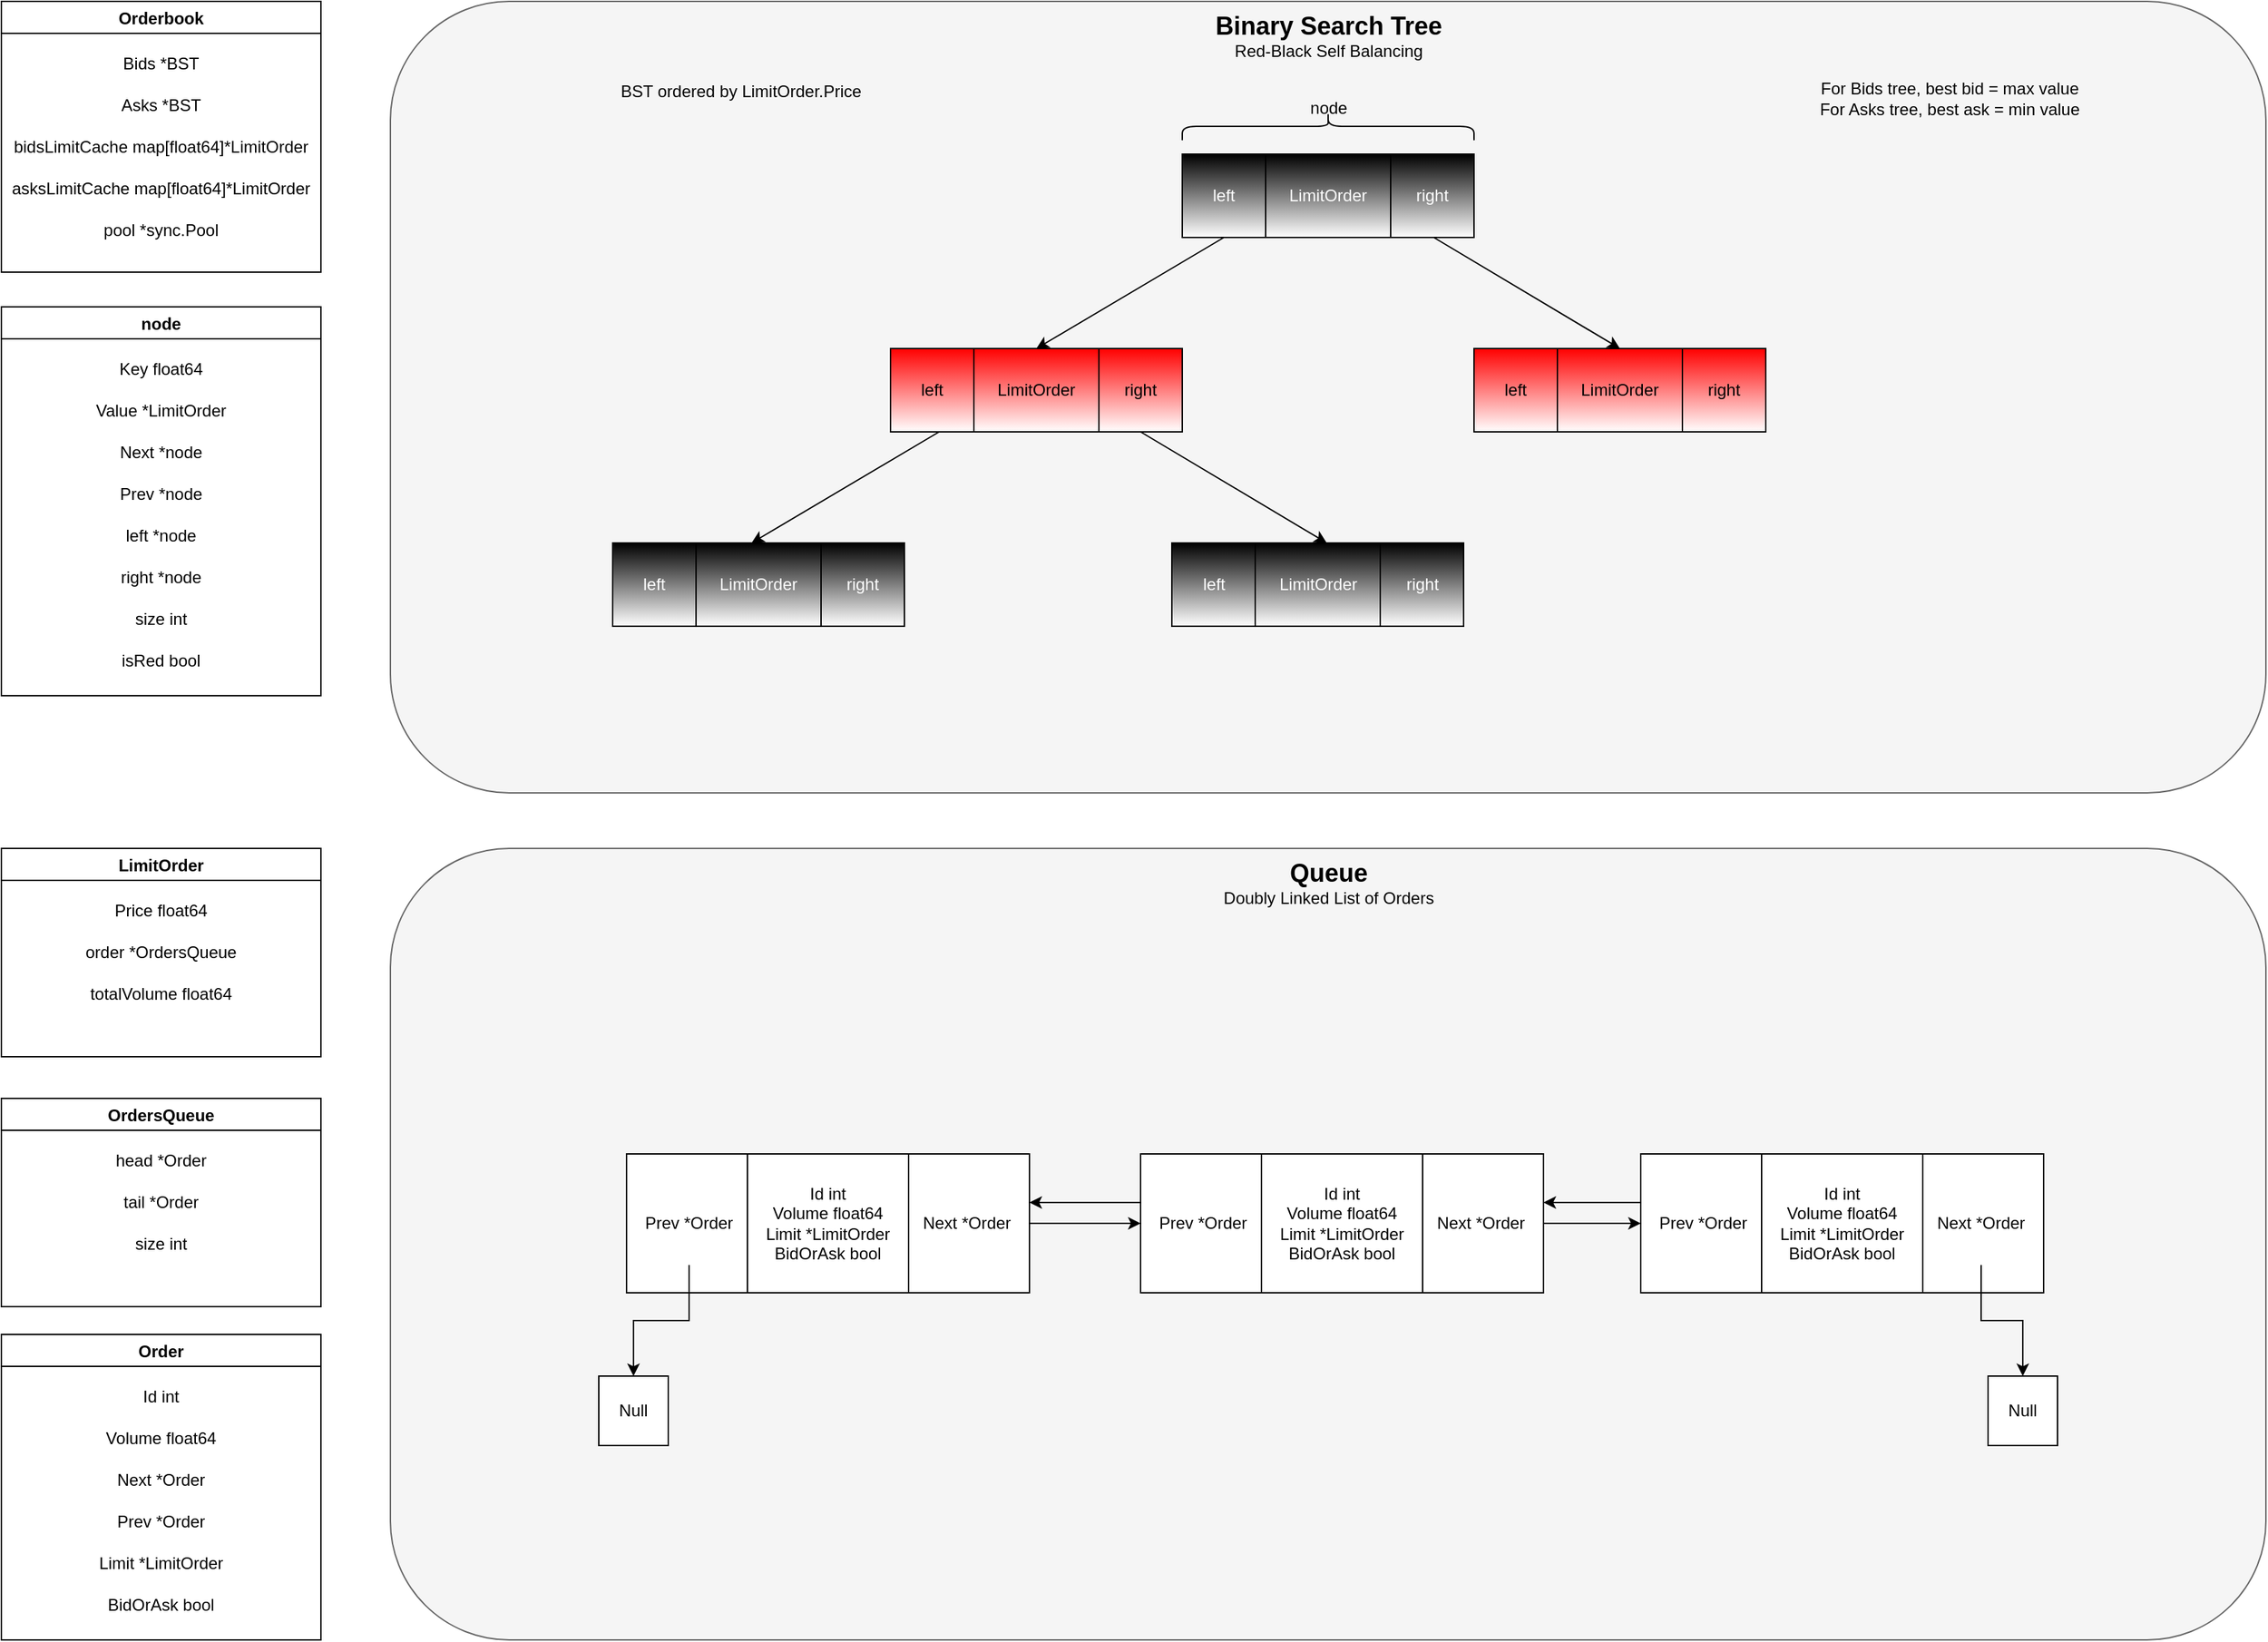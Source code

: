 <mxfile version="18.0.1" type="device"><diagram id="yPxyJZ8AM_hMuL3Unpa9" name="gitflow"><mxGraphModel dx="2062" dy="1122" grid="1" gridSize="10" guides="1" tooltips="1" connect="1" arrows="1" fold="1" page="1" pageScale="1" pageWidth="850" pageHeight="1100" math="0" shadow="0"><root><mxCell id="0"/><mxCell id="1" parent="0"/><mxCell id="g-jXg8FdfcBqCr1XPKuy-297" value="" style="rounded=1;whiteSpace=wrap;html=1;fillColor=#f5f5f5;fontColor=#333333;strokeColor=#666666;" vertex="1" parent="1"><mxGeometry x="320" y="640" width="1350" height="570" as="geometry"/></mxCell><mxCell id="g-jXg8FdfcBqCr1XPKuy-254" value="" style="rounded=1;whiteSpace=wrap;html=1;fillColor=#f5f5f5;fontColor=#333333;strokeColor=#666666;" vertex="1" parent="1"><mxGeometry x="320" y="30" width="1350" height="570" as="geometry"/></mxCell><mxCell id="g-jXg8FdfcBqCr1XPKuy-179" value="" style="shape=process;whiteSpace=wrap;html=1;backgroundOutline=1;size=0.286;fillColor=#000000;labelBorderColor=#FFFFFF;gradientColor=#ffffff;" vertex="1" parent="1"><mxGeometry x="890" y="140" width="210" height="60" as="geometry"/></mxCell><mxCell id="g-jXg8FdfcBqCr1XPKuy-180" value="LimitOrder" style="text;html=1;align=center;verticalAlign=middle;whiteSpace=wrap;rounded=0;fontColor=#FFFFFF;" vertex="1" parent="1"><mxGeometry x="965" y="155" width="60" height="30" as="geometry"/></mxCell><mxCell id="g-jXg8FdfcBqCr1XPKuy-181" value="left" style="text;html=1;align=center;verticalAlign=middle;whiteSpace=wrap;rounded=0;fontColor=#FFFFFF;" vertex="1" parent="1"><mxGeometry x="890" y="155" width="60" height="30" as="geometry"/></mxCell><mxCell id="g-jXg8FdfcBqCr1XPKuy-182" value="right" style="text;html=1;align=center;verticalAlign=middle;whiteSpace=wrap;rounded=0;fontColor=#FFFFFF;" vertex="1" parent="1"><mxGeometry x="1040" y="155" width="60" height="30" as="geometry"/></mxCell><mxCell id="g-jXg8FdfcBqCr1XPKuy-183" value="" style="shape=process;whiteSpace=wrap;html=1;backgroundOutline=1;size=0.286;gradientColor=#ffffff;fillColor=#FF0000;" vertex="1" parent="1"><mxGeometry x="680" y="280" width="210" height="60" as="geometry"/></mxCell><mxCell id="g-jXg8FdfcBqCr1XPKuy-184" value="LimitOrder" style="text;html=1;strokeColor=none;fillColor=none;align=center;verticalAlign=middle;whiteSpace=wrap;rounded=0;" vertex="1" parent="1"><mxGeometry x="755" y="295" width="60" height="30" as="geometry"/></mxCell><mxCell id="g-jXg8FdfcBqCr1XPKuy-185" value="left" style="text;html=1;strokeColor=none;fillColor=none;align=center;verticalAlign=middle;whiteSpace=wrap;rounded=0;" vertex="1" parent="1"><mxGeometry x="680" y="295" width="60" height="30" as="geometry"/></mxCell><mxCell id="g-jXg8FdfcBqCr1XPKuy-186" value="right" style="text;html=1;strokeColor=none;fillColor=none;align=center;verticalAlign=middle;whiteSpace=wrap;rounded=0;" vertex="1" parent="1"><mxGeometry x="830" y="295" width="60" height="30" as="geometry"/></mxCell><mxCell id="g-jXg8FdfcBqCr1XPKuy-187" value="" style="shape=process;whiteSpace=wrap;html=1;backgroundOutline=1;size=0.286;gradientColor=#ffffff;fillColor=#FF0000;" vertex="1" parent="1"><mxGeometry x="1100" y="280" width="210" height="60" as="geometry"/></mxCell><mxCell id="g-jXg8FdfcBqCr1XPKuy-188" value="LimitOrder" style="text;html=1;strokeColor=none;fillColor=none;align=center;verticalAlign=middle;whiteSpace=wrap;rounded=0;" vertex="1" parent="1"><mxGeometry x="1175" y="295" width="60" height="30" as="geometry"/></mxCell><mxCell id="g-jXg8FdfcBqCr1XPKuy-189" value="left" style="text;html=1;strokeColor=none;fillColor=none;align=center;verticalAlign=middle;whiteSpace=wrap;rounded=0;" vertex="1" parent="1"><mxGeometry x="1100" y="295" width="60" height="30" as="geometry"/></mxCell><mxCell id="g-jXg8FdfcBqCr1XPKuy-190" value="right" style="text;html=1;strokeColor=none;fillColor=none;align=center;verticalAlign=middle;whiteSpace=wrap;rounded=0;" vertex="1" parent="1"><mxGeometry x="1250" y="295" width="60" height="30" as="geometry"/></mxCell><mxCell id="g-jXg8FdfcBqCr1XPKuy-191" value="" style="endArrow=classic;html=1;rounded=0;entryX=0.5;entryY=0;entryDx=0;entryDy=0;" edge="1" parent="1" target="g-jXg8FdfcBqCr1XPKuy-183"><mxGeometry width="50" height="50" relative="1" as="geometry"><mxPoint x="920" y="200" as="sourcePoint"/><mxPoint x="1100" y="380" as="targetPoint"/></mxGeometry></mxCell><mxCell id="g-jXg8FdfcBqCr1XPKuy-192" value="" style="endArrow=classic;html=1;rounded=0;exitX=0.862;exitY=1;exitDx=0;exitDy=0;exitPerimeter=0;entryX=0.5;entryY=0;entryDx=0;entryDy=0;" edge="1" parent="1" source="g-jXg8FdfcBqCr1XPKuy-179" target="g-jXg8FdfcBqCr1XPKuy-187"><mxGeometry width="50" height="50" relative="1" as="geometry"><mxPoint x="1050" y="430" as="sourcePoint"/><mxPoint x="1100" y="380" as="targetPoint"/></mxGeometry></mxCell><mxCell id="g-jXg8FdfcBqCr1XPKuy-210" value="LimitOrder" style="swimlane;" vertex="1" parent="1"><mxGeometry x="40" y="640" width="230" height="150" as="geometry"/></mxCell><mxCell id="g-jXg8FdfcBqCr1XPKuy-208" value="Price float64" style="text;html=1;strokeColor=none;fillColor=none;align=center;verticalAlign=middle;whiteSpace=wrap;rounded=0;" vertex="1" parent="g-jXg8FdfcBqCr1XPKuy-210"><mxGeometry y="30" width="230" height="30" as="geometry"/></mxCell><mxCell id="g-jXg8FdfcBqCr1XPKuy-206" value="order *OrdersQueue" style="text;html=1;strokeColor=none;fillColor=none;align=center;verticalAlign=middle;whiteSpace=wrap;rounded=0;" vertex="1" parent="g-jXg8FdfcBqCr1XPKuy-210"><mxGeometry y="60" width="230" height="30" as="geometry"/></mxCell><mxCell id="g-jXg8FdfcBqCr1XPKuy-207" value="totalVolume float64" style="text;html=1;strokeColor=none;fillColor=none;align=center;verticalAlign=middle;whiteSpace=wrap;rounded=0;" vertex="1" parent="g-jXg8FdfcBqCr1XPKuy-210"><mxGeometry y="90" width="230" height="30" as="geometry"/></mxCell><mxCell id="g-jXg8FdfcBqCr1XPKuy-211" value="" style="shape=process;whiteSpace=wrap;html=1;backgroundOutline=1;size=0.3;" vertex="1" parent="1"><mxGeometry x="490" y="860" width="290" height="100" as="geometry"/></mxCell><mxCell id="g-jXg8FdfcBqCr1XPKuy-212" value="OrdersQueue" style="swimlane;" vertex="1" parent="1"><mxGeometry x="40" y="820" width="230" height="150" as="geometry"/></mxCell><mxCell id="g-jXg8FdfcBqCr1XPKuy-214" value="head *Order" style="text;html=1;strokeColor=none;fillColor=none;align=center;verticalAlign=middle;whiteSpace=wrap;rounded=0;" vertex="1" parent="g-jXg8FdfcBqCr1XPKuy-212"><mxGeometry y="30" width="230" height="30" as="geometry"/></mxCell><mxCell id="g-jXg8FdfcBqCr1XPKuy-215" value="tail *Order" style="text;html=1;strokeColor=none;fillColor=none;align=center;verticalAlign=middle;whiteSpace=wrap;rounded=0;" vertex="1" parent="g-jXg8FdfcBqCr1XPKuy-212"><mxGeometry y="60" width="230" height="30" as="geometry"/></mxCell><mxCell id="g-jXg8FdfcBqCr1XPKuy-217" value="size int" style="text;html=1;strokeColor=none;fillColor=none;align=center;verticalAlign=middle;whiteSpace=wrap;rounded=0;" vertex="1" parent="g-jXg8FdfcBqCr1XPKuy-212"><mxGeometry y="90" width="230" height="30" as="geometry"/></mxCell><mxCell id="g-jXg8FdfcBqCr1XPKuy-220" value="Id int&lt;br&gt;Volume float64&lt;br&gt;Limit *LimitOrder&lt;br&gt;BidOrAsk bool" style="text;html=1;strokeColor=none;fillColor=none;align=center;verticalAlign=middle;whiteSpace=wrap;rounded=0;" vertex="1" parent="1"><mxGeometry x="579" y="870" width="112" height="80" as="geometry"/></mxCell><mxCell id="g-jXg8FdfcBqCr1XPKuy-252" style="edgeStyle=orthogonalEdgeStyle;rounded=0;orthogonalLoop=1;jettySize=auto;html=1;exitX=0.5;exitY=1;exitDx=0;exitDy=0;entryX=0.5;entryY=0;entryDx=0;entryDy=0;" edge="1" parent="1" source="g-jXg8FdfcBqCr1XPKuy-221" target="g-jXg8FdfcBqCr1XPKuy-249"><mxGeometry relative="1" as="geometry"/></mxCell><mxCell id="g-jXg8FdfcBqCr1XPKuy-221" value="Prev *Order" style="text;html=1;strokeColor=none;fillColor=none;align=center;verticalAlign=middle;whiteSpace=wrap;rounded=0;" vertex="1" parent="1"><mxGeometry x="490" y="880" width="90" height="60" as="geometry"/></mxCell><mxCell id="g-jXg8FdfcBqCr1XPKuy-223" value="Next *Order" style="text;html=1;strokeColor=none;fillColor=none;align=center;verticalAlign=middle;whiteSpace=wrap;rounded=0;" vertex="1" parent="1"><mxGeometry x="690" y="880" width="90" height="60" as="geometry"/></mxCell><mxCell id="g-jXg8FdfcBqCr1XPKuy-224" value="Orderbook" style="swimlane;" vertex="1" parent="1"><mxGeometry x="40" y="30" width="230" height="195" as="geometry"><mxRectangle x="20" y="25" width="90" height="23" as="alternateBounds"/></mxGeometry></mxCell><mxCell id="g-jXg8FdfcBqCr1XPKuy-225" value="Bids *BST" style="text;html=1;strokeColor=none;fillColor=none;align=center;verticalAlign=middle;whiteSpace=wrap;rounded=0;" vertex="1" parent="g-jXg8FdfcBqCr1XPKuy-224"><mxGeometry y="30" width="230" height="30" as="geometry"/></mxCell><mxCell id="g-jXg8FdfcBqCr1XPKuy-226" value="Asks *BST" style="text;html=1;strokeColor=none;fillColor=none;align=center;verticalAlign=middle;whiteSpace=wrap;rounded=0;" vertex="1" parent="g-jXg8FdfcBqCr1XPKuy-224"><mxGeometry y="60" width="230" height="30" as="geometry"/></mxCell><mxCell id="g-jXg8FdfcBqCr1XPKuy-227" value="bidsLimitCache map[float64]*LimitOrder" style="text;html=1;strokeColor=none;fillColor=none;align=center;verticalAlign=middle;whiteSpace=wrap;rounded=0;" vertex="1" parent="g-jXg8FdfcBqCr1XPKuy-224"><mxGeometry y="90" width="230" height="30" as="geometry"/></mxCell><mxCell id="g-jXg8FdfcBqCr1XPKuy-228" value="asksLimitCache map[float64]*LimitOrder" style="text;html=1;strokeColor=none;fillColor=none;align=center;verticalAlign=middle;whiteSpace=wrap;rounded=0;" vertex="1" parent="g-jXg8FdfcBqCr1XPKuy-224"><mxGeometry y="120" width="230" height="30" as="geometry"/></mxCell><mxCell id="g-jXg8FdfcBqCr1XPKuy-229" value="pool *sync.Pool" style="text;html=1;strokeColor=none;fillColor=none;align=center;verticalAlign=middle;whiteSpace=wrap;rounded=0;" vertex="1" parent="g-jXg8FdfcBqCr1XPKuy-224"><mxGeometry y="150" width="230" height="30" as="geometry"/></mxCell><mxCell id="g-jXg8FdfcBqCr1XPKuy-230" value="" style="shape=process;whiteSpace=wrap;html=1;backgroundOutline=1;size=0.3;" vertex="1" parent="1"><mxGeometry x="860" y="860" width="290" height="100" as="geometry"/></mxCell><mxCell id="g-jXg8FdfcBqCr1XPKuy-231" value="Id int&lt;br&gt;Volume float64&lt;br&gt;Limit *LimitOrder&lt;br&gt;BidOrAsk bool" style="text;html=1;strokeColor=none;fillColor=none;align=center;verticalAlign=middle;whiteSpace=wrap;rounded=0;" vertex="1" parent="1"><mxGeometry x="949" y="870" width="112" height="80" as="geometry"/></mxCell><mxCell id="g-jXg8FdfcBqCr1XPKuy-232" value="Prev *Order" style="text;html=1;strokeColor=none;fillColor=none;align=center;verticalAlign=middle;whiteSpace=wrap;rounded=0;" vertex="1" parent="1"><mxGeometry x="860" y="880" width="90" height="60" as="geometry"/></mxCell><mxCell id="g-jXg8FdfcBqCr1XPKuy-233" value="Next *Order" style="text;html=1;strokeColor=none;fillColor=none;align=center;verticalAlign=middle;whiteSpace=wrap;rounded=0;" vertex="1" parent="1"><mxGeometry x="1060" y="880" width="90" height="60" as="geometry"/></mxCell><mxCell id="g-jXg8FdfcBqCr1XPKuy-234" value="" style="endArrow=classic;html=1;rounded=0;exitX=1;exitY=0.5;exitDx=0;exitDy=0;entryX=0;entryY=0.5;entryDx=0;entryDy=0;" edge="1" parent="1" source="g-jXg8FdfcBqCr1XPKuy-223" target="g-jXg8FdfcBqCr1XPKuy-232"><mxGeometry width="50" height="50" relative="1" as="geometry"><mxPoint x="640" y="700" as="sourcePoint"/><mxPoint x="690" y="650" as="targetPoint"/></mxGeometry></mxCell><mxCell id="g-jXg8FdfcBqCr1XPKuy-235" value="" style="shape=process;whiteSpace=wrap;html=1;backgroundOutline=1;size=0.3;" vertex="1" parent="1"><mxGeometry x="1220" y="860" width="290" height="100" as="geometry"/></mxCell><mxCell id="g-jXg8FdfcBqCr1XPKuy-236" value="Id int&lt;br&gt;Volume float64&lt;br&gt;Limit *LimitOrder&lt;br&gt;BidOrAsk bool" style="text;html=1;strokeColor=none;fillColor=none;align=center;verticalAlign=middle;whiteSpace=wrap;rounded=0;" vertex="1" parent="1"><mxGeometry x="1309" y="870" width="112" height="80" as="geometry"/></mxCell><mxCell id="g-jXg8FdfcBqCr1XPKuy-237" value="Prev *Order" style="text;html=1;strokeColor=none;fillColor=none;align=center;verticalAlign=middle;whiteSpace=wrap;rounded=0;" vertex="1" parent="1"><mxGeometry x="1220" y="880" width="90" height="60" as="geometry"/></mxCell><mxCell id="g-jXg8FdfcBqCr1XPKuy-253" style="edgeStyle=orthogonalEdgeStyle;rounded=0;orthogonalLoop=1;jettySize=auto;html=1;exitX=0.5;exitY=1;exitDx=0;exitDy=0;entryX=0.5;entryY=0;entryDx=0;entryDy=0;" edge="1" parent="1" source="g-jXg8FdfcBqCr1XPKuy-238" target="g-jXg8FdfcBqCr1XPKuy-251"><mxGeometry relative="1" as="geometry"/></mxCell><mxCell id="g-jXg8FdfcBqCr1XPKuy-238" value="Next *Order" style="text;html=1;strokeColor=none;fillColor=none;align=center;verticalAlign=middle;whiteSpace=wrap;rounded=0;" vertex="1" parent="1"><mxGeometry x="1420" y="880" width="90" height="60" as="geometry"/></mxCell><mxCell id="g-jXg8FdfcBqCr1XPKuy-239" value="" style="endArrow=classic;html=1;rounded=0;exitX=1;exitY=0.5;exitDx=0;exitDy=0;entryX=0;entryY=0.5;entryDx=0;entryDy=0;" edge="1" parent="1" source="g-jXg8FdfcBqCr1XPKuy-233" target="g-jXg8FdfcBqCr1XPKuy-237"><mxGeometry width="50" height="50" relative="1" as="geometry"><mxPoint x="1150" y="1000" as="sourcePoint"/><mxPoint x="1230" y="1000" as="targetPoint"/></mxGeometry></mxCell><mxCell id="g-jXg8FdfcBqCr1XPKuy-248" value="" style="whiteSpace=wrap;html=1;aspect=fixed;" vertex="1" parent="1"><mxGeometry x="470" y="1020" width="50" height="50" as="geometry"/></mxCell><mxCell id="g-jXg8FdfcBqCr1XPKuy-249" value="Null" style="text;html=1;strokeColor=none;fillColor=none;align=center;verticalAlign=middle;whiteSpace=wrap;rounded=0;" vertex="1" parent="1"><mxGeometry x="470" y="1020" width="50" height="50" as="geometry"/></mxCell><mxCell id="g-jXg8FdfcBqCr1XPKuy-250" value="" style="whiteSpace=wrap;html=1;aspect=fixed;" vertex="1" parent="1"><mxGeometry x="1470" y="1020" width="50" height="50" as="geometry"/></mxCell><mxCell id="g-jXg8FdfcBqCr1XPKuy-251" value="Null" style="text;html=1;strokeColor=none;fillColor=none;align=center;verticalAlign=middle;whiteSpace=wrap;rounded=0;" vertex="1" parent="1"><mxGeometry x="1470" y="1020" width="50" height="50" as="geometry"/></mxCell><mxCell id="g-jXg8FdfcBqCr1XPKuy-255" value="&lt;font style=&quot;font-size: 18px;&quot;&gt;&lt;b&gt;Binary Search Tree&lt;/b&gt;&lt;/font&gt;&lt;br&gt;Red-Black Self Balancing" style="text;html=1;strokeColor=none;fillColor=none;align=center;verticalAlign=middle;whiteSpace=wrap;rounded=0;" vertex="1" parent="1"><mxGeometry x="882.5" y="30" width="225" height="50" as="geometry"/></mxCell><mxCell id="g-jXg8FdfcBqCr1XPKuy-257" value="&lt;font style=&quot;font-size: 12px;&quot;&gt;node&lt;/font&gt;" style="text;html=1;strokeColor=none;fillColor=none;align=center;verticalAlign=middle;whiteSpace=wrap;rounded=0;fontSize=18;" vertex="1" parent="1"><mxGeometry x="937.5" y="90" width="115" height="30" as="geometry"/></mxCell><mxCell id="g-jXg8FdfcBqCr1XPKuy-258" value="" style="shape=curlyBracket;whiteSpace=wrap;html=1;rounded=1;fontSize=18;direction=south;" vertex="1" parent="1"><mxGeometry x="890" y="110" width="210" height="20" as="geometry"/></mxCell><mxCell id="g-jXg8FdfcBqCr1XPKuy-263" value="node" style="swimlane;" vertex="1" parent="1"><mxGeometry x="40" y="250" width="230" height="280" as="geometry"><mxRectangle x="20" y="25" width="90" height="23" as="alternateBounds"/></mxGeometry></mxCell><mxCell id="g-jXg8FdfcBqCr1XPKuy-264" value="Key float64" style="text;html=1;strokeColor=none;fillColor=none;align=center;verticalAlign=middle;whiteSpace=wrap;rounded=0;" vertex="1" parent="g-jXg8FdfcBqCr1XPKuy-263"><mxGeometry y="30" width="230" height="30" as="geometry"/></mxCell><mxCell id="g-jXg8FdfcBqCr1XPKuy-265" value="Value *LimitOrder" style="text;html=1;strokeColor=none;fillColor=none;align=center;verticalAlign=middle;whiteSpace=wrap;rounded=0;" vertex="1" parent="g-jXg8FdfcBqCr1XPKuy-263"><mxGeometry y="60" width="230" height="30" as="geometry"/></mxCell><mxCell id="g-jXg8FdfcBqCr1XPKuy-266" value="Next *node" style="text;html=1;strokeColor=none;fillColor=none;align=center;verticalAlign=middle;whiteSpace=wrap;rounded=0;" vertex="1" parent="g-jXg8FdfcBqCr1XPKuy-263"><mxGeometry y="90" width="230" height="30" as="geometry"/></mxCell><mxCell id="g-jXg8FdfcBqCr1XPKuy-267" value="Prev *node" style="text;html=1;strokeColor=none;fillColor=none;align=center;verticalAlign=middle;whiteSpace=wrap;rounded=0;" vertex="1" parent="g-jXg8FdfcBqCr1XPKuy-263"><mxGeometry y="120" width="230" height="30" as="geometry"/></mxCell><mxCell id="g-jXg8FdfcBqCr1XPKuy-268" value="left *node" style="text;html=1;strokeColor=none;fillColor=none;align=center;verticalAlign=middle;whiteSpace=wrap;rounded=0;" vertex="1" parent="g-jXg8FdfcBqCr1XPKuy-263"><mxGeometry y="150" width="230" height="30" as="geometry"/></mxCell><mxCell id="g-jXg8FdfcBqCr1XPKuy-269" value="right *node" style="text;html=1;strokeColor=none;fillColor=none;align=center;verticalAlign=middle;whiteSpace=wrap;rounded=0;" vertex="1" parent="g-jXg8FdfcBqCr1XPKuy-263"><mxGeometry y="180" width="230" height="30" as="geometry"/></mxCell><mxCell id="g-jXg8FdfcBqCr1XPKuy-270" value="size int" style="text;html=1;strokeColor=none;fillColor=none;align=center;verticalAlign=middle;whiteSpace=wrap;rounded=0;" vertex="1" parent="g-jXg8FdfcBqCr1XPKuy-263"><mxGeometry y="210" width="230" height="30" as="geometry"/></mxCell><mxCell id="g-jXg8FdfcBqCr1XPKuy-271" value="isRed bool" style="text;html=1;strokeColor=none;fillColor=none;align=center;verticalAlign=middle;whiteSpace=wrap;rounded=0;" vertex="1" parent="g-jXg8FdfcBqCr1XPKuy-263"><mxGeometry y="240" width="230" height="30" as="geometry"/></mxCell><mxCell id="g-jXg8FdfcBqCr1XPKuy-275" value="" style="shape=process;whiteSpace=wrap;html=1;backgroundOutline=1;size=0.286;fillColor=#000000;labelBorderColor=#FFFFFF;gradientColor=#ffffff;" vertex="1" parent="1"><mxGeometry x="480" y="420" width="210" height="60" as="geometry"/></mxCell><mxCell id="g-jXg8FdfcBqCr1XPKuy-276" value="LimitOrder" style="text;html=1;align=center;verticalAlign=middle;whiteSpace=wrap;rounded=0;fontColor=#FFFFFF;" vertex="1" parent="1"><mxGeometry x="555" y="435" width="60" height="30" as="geometry"/></mxCell><mxCell id="g-jXg8FdfcBqCr1XPKuy-277" value="left" style="text;html=1;align=center;verticalAlign=middle;whiteSpace=wrap;rounded=0;fontColor=#FFFFFF;" vertex="1" parent="1"><mxGeometry x="480" y="435" width="60" height="30" as="geometry"/></mxCell><mxCell id="g-jXg8FdfcBqCr1XPKuy-278" value="right" style="text;html=1;align=center;verticalAlign=middle;whiteSpace=wrap;rounded=0;fontColor=#FFFFFF;" vertex="1" parent="1"><mxGeometry x="630" y="435" width="60" height="30" as="geometry"/></mxCell><mxCell id="g-jXg8FdfcBqCr1XPKuy-279" value="" style="shape=process;whiteSpace=wrap;html=1;backgroundOutline=1;size=0.286;fillColor=#000000;labelBorderColor=#FFFFFF;gradientColor=#ffffff;" vertex="1" parent="1"><mxGeometry x="882.5" y="420" width="210" height="60" as="geometry"/></mxCell><mxCell id="g-jXg8FdfcBqCr1XPKuy-280" value="LimitOrder" style="text;html=1;align=center;verticalAlign=middle;whiteSpace=wrap;rounded=0;fontColor=#FFFFFF;" vertex="1" parent="1"><mxGeometry x="957.5" y="435" width="60" height="30" as="geometry"/></mxCell><mxCell id="g-jXg8FdfcBqCr1XPKuy-281" value="left" style="text;html=1;align=center;verticalAlign=middle;whiteSpace=wrap;rounded=0;fontColor=#FFFFFF;" vertex="1" parent="1"><mxGeometry x="882.5" y="435" width="60" height="30" as="geometry"/></mxCell><mxCell id="g-jXg8FdfcBqCr1XPKuy-282" value="right" style="text;html=1;align=center;verticalAlign=middle;whiteSpace=wrap;rounded=0;fontColor=#FFFFFF;" vertex="1" parent="1"><mxGeometry x="1032.5" y="435" width="60" height="30" as="geometry"/></mxCell><mxCell id="g-jXg8FdfcBqCr1XPKuy-283" value="" style="endArrow=classic;html=1;rounded=0;entryX=0.5;entryY=0;entryDx=0;entryDy=0;" edge="1" parent="1"><mxGeometry width="50" height="50" relative="1" as="geometry"><mxPoint x="715" y="340" as="sourcePoint"/><mxPoint x="580" y="420" as="targetPoint"/></mxGeometry></mxCell><mxCell id="g-jXg8FdfcBqCr1XPKuy-285" value="" style="endArrow=classic;html=1;rounded=0;exitX=0.862;exitY=1;exitDx=0;exitDy=0;exitPerimeter=0;entryX=0.5;entryY=0;entryDx=0;entryDy=0;" edge="1" parent="1"><mxGeometry width="50" height="50" relative="1" as="geometry"><mxPoint x="860" y="340" as="sourcePoint"/><mxPoint x="993.98" y="420" as="targetPoint"/></mxGeometry></mxCell><mxCell id="g-jXg8FdfcBqCr1XPKuy-287" value="&lt;font color=&quot;#000000&quot;&gt;BST ordered by LimitOrder.Price&lt;/font&gt;" style="text;html=1;strokeColor=none;fillColor=none;align=center;verticalAlign=middle;whiteSpace=wrap;rounded=0;labelBorderColor=none;fontSize=12;fontColor=#FFFFFF;" vertex="1" parent="1"><mxGeometry x="425" y="80" width="295" height="30" as="geometry"/></mxCell><mxCell id="g-jXg8FdfcBqCr1XPKuy-289" value="&lt;font color=&quot;#000000&quot;&gt;For Bids tree, best bid = max value&lt;br&gt;For Asks tree, best ask = min value&lt;br&gt;&lt;/font&gt;" style="text;html=1;strokeColor=none;fillColor=none;align=center;verticalAlign=middle;whiteSpace=wrap;rounded=0;labelBorderColor=none;fontSize=12;fontColor=#FFFFFF;" vertex="1" parent="1"><mxGeometry x="1295" y="80" width="295" height="40" as="geometry"/></mxCell><mxCell id="g-jXg8FdfcBqCr1XPKuy-290" value="Order" style="swimlane;" vertex="1" parent="1"><mxGeometry x="40" y="990" width="230" height="220" as="geometry"/></mxCell><mxCell id="g-jXg8FdfcBqCr1XPKuy-291" value="Id int" style="text;html=1;strokeColor=none;fillColor=none;align=center;verticalAlign=middle;whiteSpace=wrap;rounded=0;" vertex="1" parent="g-jXg8FdfcBqCr1XPKuy-290"><mxGeometry y="30" width="230" height="30" as="geometry"/></mxCell><mxCell id="g-jXg8FdfcBqCr1XPKuy-292" value="Volume float64" style="text;html=1;strokeColor=none;fillColor=none;align=center;verticalAlign=middle;whiteSpace=wrap;rounded=0;" vertex="1" parent="g-jXg8FdfcBqCr1XPKuy-290"><mxGeometry y="60" width="230" height="30" as="geometry"/></mxCell><mxCell id="g-jXg8FdfcBqCr1XPKuy-293" value="Next *Order" style="text;html=1;strokeColor=none;fillColor=none;align=center;verticalAlign=middle;whiteSpace=wrap;rounded=0;" vertex="1" parent="g-jXg8FdfcBqCr1XPKuy-290"><mxGeometry y="90" width="230" height="30" as="geometry"/></mxCell><mxCell id="g-jXg8FdfcBqCr1XPKuy-294" value="Prev *Order" style="text;html=1;strokeColor=none;fillColor=none;align=center;verticalAlign=middle;whiteSpace=wrap;rounded=0;" vertex="1" parent="g-jXg8FdfcBqCr1XPKuy-290"><mxGeometry y="120" width="230" height="30" as="geometry"/></mxCell><mxCell id="g-jXg8FdfcBqCr1XPKuy-295" value="Limit *LimitOrder" style="text;html=1;strokeColor=none;fillColor=none;align=center;verticalAlign=middle;whiteSpace=wrap;rounded=0;" vertex="1" parent="g-jXg8FdfcBqCr1XPKuy-290"><mxGeometry y="150" width="230" height="30" as="geometry"/></mxCell><mxCell id="g-jXg8FdfcBqCr1XPKuy-296" value="BidOrAsk bool" style="text;html=1;strokeColor=none;fillColor=none;align=center;verticalAlign=middle;whiteSpace=wrap;rounded=0;" vertex="1" parent="g-jXg8FdfcBqCr1XPKuy-290"><mxGeometry y="180" width="230" height="30" as="geometry"/></mxCell><mxCell id="g-jXg8FdfcBqCr1XPKuy-298" value="&lt;font style=&quot;font-size: 18px;&quot;&gt;&lt;b&gt;Queue&lt;/b&gt;&lt;/font&gt;&lt;br&gt;Doubly Linked List of Orders" style="text;html=1;strokeColor=none;fillColor=none;align=center;verticalAlign=middle;whiteSpace=wrap;rounded=0;" vertex="1" parent="1"><mxGeometry x="882.5" y="640" width="225" height="50" as="geometry"/></mxCell><mxCell id="g-jXg8FdfcBqCr1XPKuy-301" value="" style="endArrow=classic;html=1;rounded=0;labelBackgroundColor=none;labelBorderColor=default;fontSize=12;fontColor=default;endSize=6;strokeColor=#000000;strokeWidth=1;jumpSize=6;exitX=0;exitY=0.25;exitDx=0;exitDy=0;entryX=1;entryY=0.25;entryDx=0;entryDy=0;" edge="1" parent="1" source="g-jXg8FdfcBqCr1XPKuy-232" target="g-jXg8FdfcBqCr1XPKuy-223"><mxGeometry width="50" height="50" relative="1" as="geometry"><mxPoint x="820" y="700" as="sourcePoint"/><mxPoint x="870" y="650" as="targetPoint"/></mxGeometry></mxCell><mxCell id="g-jXg8FdfcBqCr1XPKuy-302" value="" style="endArrow=classic;html=1;rounded=0;labelBackgroundColor=none;labelBorderColor=default;fontSize=12;fontColor=default;endSize=6;strokeColor=#000000;strokeWidth=1;jumpSize=6;exitX=0;exitY=0.25;exitDx=0;exitDy=0;entryX=1;entryY=0.25;entryDx=0;entryDy=0;" edge="1" parent="1" source="g-jXg8FdfcBqCr1XPKuy-237" target="g-jXg8FdfcBqCr1XPKuy-233"><mxGeometry width="50" height="50" relative="1" as="geometry"><mxPoint x="1220" y="814.5" as="sourcePoint"/><mxPoint x="1140" y="814.5" as="targetPoint"/></mxGeometry></mxCell></root></mxGraphModel></diagram></mxfile>